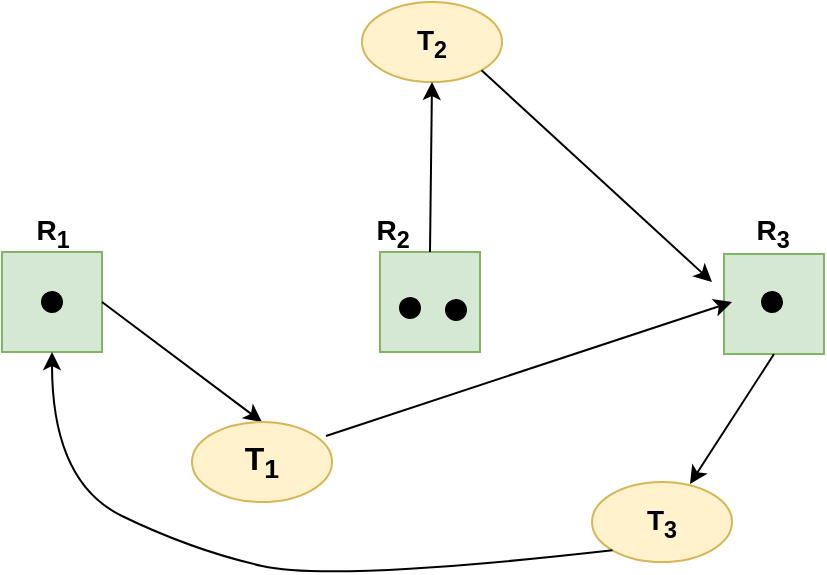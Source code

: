 <mxfile version="17.1.3" type="github">
  <diagram id="Vc2U3ieMGSlSjpI3HWe4" name="Page-1">
    <mxGraphModel dx="786" dy="545" grid="1" gridSize="10" guides="1" tooltips="1" connect="1" arrows="1" fold="1" page="1" pageScale="1" pageWidth="827" pageHeight="1169" math="0" shadow="0">
      <root>
        <mxCell id="0" />
        <mxCell id="1" parent="0" />
        <mxCell id="0g7858ayTAy2xBlj7Z5w-1" value="" style="whiteSpace=wrap;html=1;aspect=fixed;fillColor=#d5e8d4;strokeColor=#82b366;" vertex="1" parent="1">
          <mxGeometry x="576" y="266" width="50" height="50" as="geometry" />
        </mxCell>
        <mxCell id="0g7858ayTAy2xBlj7Z5w-2" value="" style="whiteSpace=wrap;html=1;aspect=fixed;fillColor=#d5e8d4;strokeColor=#82b366;" vertex="1" parent="1">
          <mxGeometry x="404" y="265" width="50" height="50" as="geometry" />
        </mxCell>
        <mxCell id="0g7858ayTAy2xBlj7Z5w-3" value="" style="whiteSpace=wrap;html=1;aspect=fixed;fillColor=#d5e8d4;strokeColor=#82b366;" vertex="1" parent="1">
          <mxGeometry x="215" y="265" width="50" height="50" as="geometry" />
        </mxCell>
        <mxCell id="0g7858ayTAy2xBlj7Z5w-4" value="&lt;font style=&quot;font-size: 14px&quot;&gt;&lt;b&gt;T&lt;sub&gt;3&lt;/sub&gt;&lt;/b&gt;&lt;/font&gt;" style="ellipse;whiteSpace=wrap;html=1;fillColor=#fff2cc;strokeColor=#d6b656;" vertex="1" parent="1">
          <mxGeometry x="510" y="380" width="70" height="40" as="geometry" />
        </mxCell>
        <mxCell id="0g7858ayTAy2xBlj7Z5w-5" value="&lt;font style=&quot;font-size: 14px&quot;&gt;&lt;b&gt;T&lt;sub&gt;2&lt;/sub&gt;&lt;/b&gt;&lt;/font&gt;" style="ellipse;whiteSpace=wrap;html=1;fillColor=#fff2cc;strokeColor=#d6b656;" vertex="1" parent="1">
          <mxGeometry x="395" y="140" width="70" height="40" as="geometry" />
        </mxCell>
        <mxCell id="0g7858ayTAy2xBlj7Z5w-6" value="" style="ellipse;whiteSpace=wrap;html=1;aspect=fixed;rotation=5;fillColor=#000000;" vertex="1" parent="1">
          <mxGeometry x="235" y="285" width="10" height="10" as="geometry" />
        </mxCell>
        <mxCell id="0g7858ayTAy2xBlj7Z5w-7" value="" style="ellipse;whiteSpace=wrap;html=1;aspect=fixed;rotation=5;fillColor=#000000;" vertex="1" parent="1">
          <mxGeometry x="414" y="288" width="10" height="10" as="geometry" />
        </mxCell>
        <mxCell id="0g7858ayTAy2xBlj7Z5w-8" value="" style="ellipse;whiteSpace=wrap;html=1;aspect=fixed;rotation=5;fillColor=#000000;" vertex="1" parent="1">
          <mxGeometry x="595" y="285" width="10" height="10" as="geometry" />
        </mxCell>
        <mxCell id="0g7858ayTAy2xBlj7Z5w-9" value="&lt;font style=&quot;font-size: 14px&quot;&gt;&lt;b&gt;R&lt;sub&gt;1&lt;/sub&gt;&lt;/b&gt;&lt;/font&gt;" style="text;html=1;align=center;verticalAlign=middle;resizable=0;points=[];autosize=1;strokeColor=none;fillColor=none;" vertex="1" parent="1">
          <mxGeometry x="225" y="245" width="30" height="20" as="geometry" />
        </mxCell>
        <mxCell id="0g7858ayTAy2xBlj7Z5w-10" value="&lt;font style=&quot;font-size: 14px&quot;&gt;&lt;b&gt;R&lt;sub&gt;2&lt;/sub&gt;&lt;/b&gt;&lt;/font&gt;" style="text;html=1;align=center;verticalAlign=middle;resizable=0;points=[];autosize=1;strokeColor=none;fillColor=none;perimeterSpacing=1;" vertex="1" parent="1">
          <mxGeometry x="395" y="245" width="30" height="20" as="geometry" />
        </mxCell>
        <mxCell id="0g7858ayTAy2xBlj7Z5w-11" value="&lt;font style=&quot;font-size: 14px&quot;&gt;&lt;b&gt;R&lt;sub&gt;3&lt;/sub&gt;&lt;/b&gt;&lt;/font&gt;" style="text;html=1;align=center;verticalAlign=middle;resizable=0;points=[];autosize=1;strokeColor=none;fillColor=none;" vertex="1" parent="1">
          <mxGeometry x="585" y="245" width="30" height="20" as="geometry" />
        </mxCell>
        <mxCell id="0g7858ayTAy2xBlj7Z5w-12" value="" style="endArrow=classic;html=1;rounded=0;fontSize=14;exitX=1;exitY=1;exitDx=0;exitDy=0;" edge="1" parent="1" source="0g7858ayTAy2xBlj7Z5w-5">
          <mxGeometry width="50" height="50" relative="1" as="geometry">
            <mxPoint x="380" y="310" as="sourcePoint" />
            <mxPoint x="570" y="280" as="targetPoint" />
          </mxGeometry>
        </mxCell>
        <mxCell id="0g7858ayTAy2xBlj7Z5w-13" value="" style="endArrow=classic;html=1;rounded=0;fontSize=14;startArrow=none;exitX=0.957;exitY=0.175;exitDx=0;exitDy=0;exitPerimeter=0;" edge="1" parent="1" source="0g7858ayTAy2xBlj7Z5w-17">
          <mxGeometry width="50" height="50" relative="1" as="geometry">
            <mxPoint x="340" y="380" as="sourcePoint" />
            <mxPoint x="580" y="290" as="targetPoint" />
          </mxGeometry>
        </mxCell>
        <mxCell id="0g7858ayTAy2xBlj7Z5w-14" value="" style="curved=1;endArrow=classic;html=1;rounded=0;fontSize=14;exitX=0;exitY=1;exitDx=0;exitDy=0;entryX=0.5;entryY=1;entryDx=0;entryDy=0;" edge="1" parent="1" source="0g7858ayTAy2xBlj7Z5w-4" target="0g7858ayTAy2xBlj7Z5w-3">
          <mxGeometry width="50" height="50" relative="1" as="geometry">
            <mxPoint x="205" y="490" as="sourcePoint" />
            <mxPoint x="255" y="440" as="targetPoint" />
            <Array as="points">
              <mxPoint x="380" y="430" />
              <mxPoint x="310" y="414" />
              <mxPoint x="240" y="380" />
            </Array>
          </mxGeometry>
        </mxCell>
        <mxCell id="0g7858ayTAy2xBlj7Z5w-15" value="" style="endArrow=classic;html=1;rounded=0;fontSize=14;entryX=0.7;entryY=0.025;entryDx=0;entryDy=0;entryPerimeter=0;exitX=0.5;exitY=1;exitDx=0;exitDy=0;" edge="1" parent="1" source="0g7858ayTAy2xBlj7Z5w-1" target="0g7858ayTAy2xBlj7Z5w-4">
          <mxGeometry width="50" height="50" relative="1" as="geometry">
            <mxPoint x="380" y="310" as="sourcePoint" />
            <mxPoint x="430" y="260" as="targetPoint" />
          </mxGeometry>
        </mxCell>
        <mxCell id="0g7858ayTAy2xBlj7Z5w-16" value="" style="endArrow=classic;html=1;rounded=0;fontSize=14;entryX=0.5;entryY=0;entryDx=0;entryDy=0;exitX=1;exitY=0.5;exitDx=0;exitDy=0;" edge="1" parent="1" source="0g7858ayTAy2xBlj7Z5w-3" target="0g7858ayTAy2xBlj7Z5w-17">
          <mxGeometry width="50" height="50" relative="1" as="geometry">
            <mxPoint x="270" y="290" as="sourcePoint" />
            <mxPoint x="430" y="260" as="targetPoint" />
          </mxGeometry>
        </mxCell>
        <mxCell id="0g7858ayTAy2xBlj7Z5w-17" value="&lt;font style=&quot;font-size: 16px&quot;&gt;&lt;b&gt;T&lt;sub&gt;1&lt;/sub&gt;&lt;/b&gt;&lt;/font&gt;" style="ellipse;whiteSpace=wrap;html=1;fillColor=#fff2cc;strokeColor=#d6b656;" vertex="1" parent="1">
          <mxGeometry x="310" y="350" width="70" height="40" as="geometry" />
        </mxCell>
        <mxCell id="0g7858ayTAy2xBlj7Z5w-18" value="" style="endArrow=classic;html=1;rounded=0;fontSize=14;entryX=0.5;entryY=1;entryDx=0;entryDy=0;exitX=0.5;exitY=0;exitDx=0;exitDy=0;" edge="1" parent="1" source="0g7858ayTAy2xBlj7Z5w-2" target="0g7858ayTAy2xBlj7Z5w-5">
          <mxGeometry width="50" height="50" relative="1" as="geometry">
            <mxPoint x="380" y="310" as="sourcePoint" />
            <mxPoint x="430" y="260" as="targetPoint" />
          </mxGeometry>
        </mxCell>
        <mxCell id="0g7858ayTAy2xBlj7Z5w-20" value="" style="ellipse;whiteSpace=wrap;html=1;aspect=fixed;rotation=5;fillColor=#000000;" vertex="1" parent="1">
          <mxGeometry x="437" y="289" width="10" height="10" as="geometry" />
        </mxCell>
      </root>
    </mxGraphModel>
  </diagram>
</mxfile>
